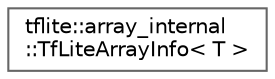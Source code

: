 digraph "Graphical Class Hierarchy"
{
 // LATEX_PDF_SIZE
  bgcolor="transparent";
  edge [fontname=Helvetica,fontsize=10,labelfontname=Helvetica,labelfontsize=10];
  node [fontname=Helvetica,fontsize=10,shape=box,height=0.2,width=0.4];
  rankdir="LR";
  Node0 [id="Node000000",label="tflite::array_internal\l::TfLiteArrayInfo\< T \>",height=0.2,width=0.4,color="grey40", fillcolor="white", style="filled",URL="$structtflite_1_1array__internal_1_1_tf_lite_array_info.html",tooltip=" "];
}
